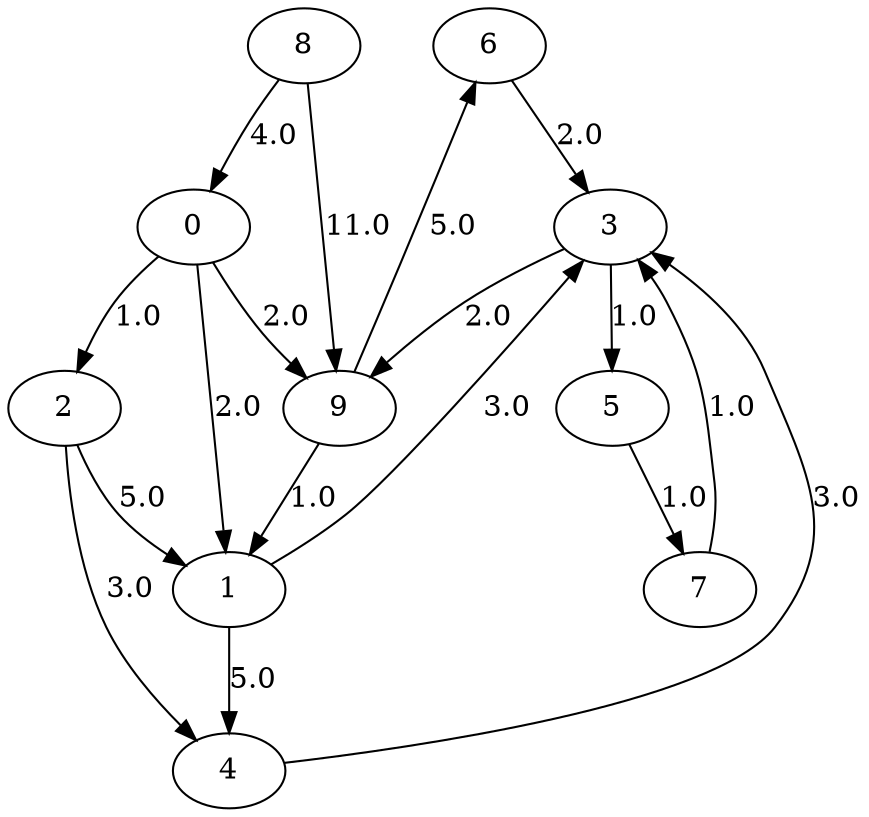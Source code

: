 digraph {
    6 -> 3[label=2.0];
    8 -> 0[label=4.0];
    2 -> 1[label=5.0];
    9 -> 6[label=5.0];
    8 -> 9[label=11.0];
    0 -> 9[label=2.0];
    5 -> 7[label=1.0];
    7 -> 3[label=1.0];
    3 -> 9[label=2.0];
    0 -> 2[label=1.0];
    1 -> 4[label=5.0];
    9 -> 1[label=1.0];
    2 -> 4[label=3.0];
    1 -> 3[label=3.0];
    3 -> 5[label=1.0];
    4 -> 3[label=3.0];
    0 -> 1[label=2.0];
}